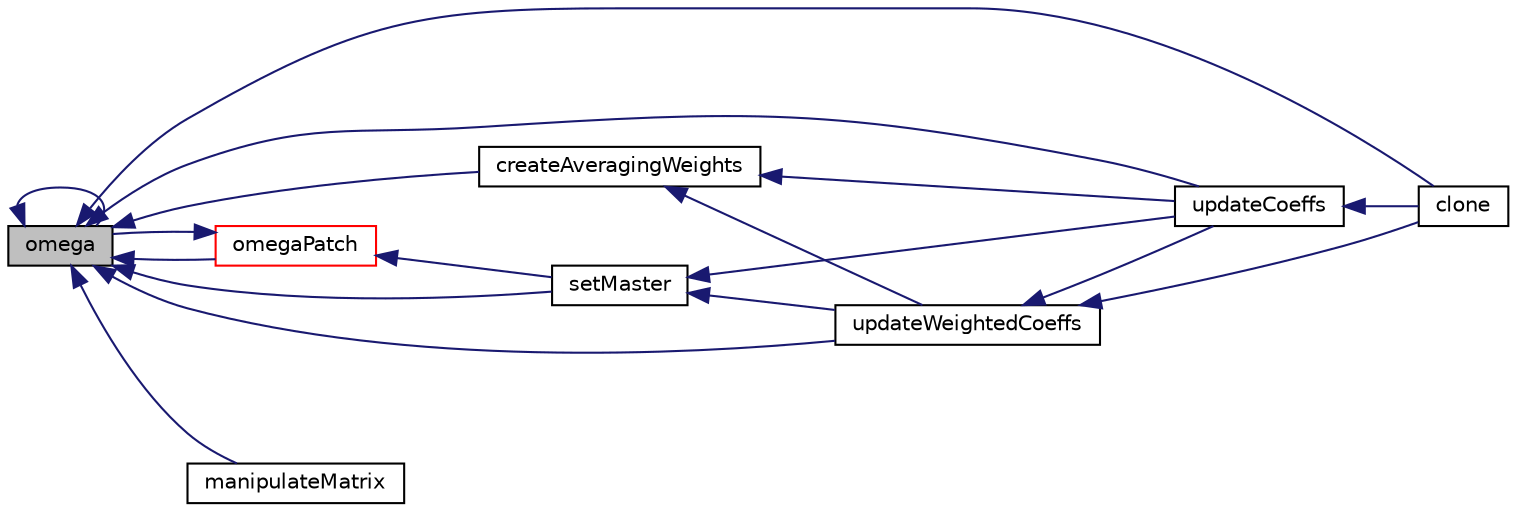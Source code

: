 digraph "omega"
{
  bgcolor="transparent";
  edge [fontname="Helvetica",fontsize="10",labelfontname="Helvetica",labelfontsize="10"];
  node [fontname="Helvetica",fontsize="10",shape=record];
  rankdir="LR";
  Node1807 [label="omega",height=0.2,width=0.4,color="black", fillcolor="grey75", style="filled", fontcolor="black"];
  Node1807 -> Node1808 [dir="back",color="midnightblue",fontsize="10",style="solid",fontname="Helvetica"];
  Node1808 [label="clone",height=0.2,width=0.4,color="black",URL="$a32181.html#a617bc55e78cf53196df9217431e5aa96",tooltip="Construct and return a clone setting internal field reference. "];
  Node1807 -> Node1809 [dir="back",color="midnightblue",fontsize="10",style="solid",fontname="Helvetica"];
  Node1809 [label="createAveragingWeights",height=0.2,width=0.4,color="black",URL="$a32181.html#a7e3f26a2eb2d1d475fca3c80c5fa26f0",tooltip="Create the averaging weights for cells which are bounded by. "];
  Node1809 -> Node1810 [dir="back",color="midnightblue",fontsize="10",style="solid",fontname="Helvetica"];
  Node1810 [label="updateCoeffs",height=0.2,width=0.4,color="black",URL="$a32181.html#a7e24eafac629d3733181cd942d4c902f",tooltip="Update the coefficients associated with the patch field. "];
  Node1810 -> Node1808 [dir="back",color="midnightblue",fontsize="10",style="solid",fontname="Helvetica"];
  Node1809 -> Node1811 [dir="back",color="midnightblue",fontsize="10",style="solid",fontname="Helvetica"];
  Node1811 [label="updateWeightedCoeffs",height=0.2,width=0.4,color="black",URL="$a32181.html#abdb19742355ced144cd0033d4c5b1e35",tooltip="Update the coefficients associated with the patch field. "];
  Node1811 -> Node1810 [dir="back",color="midnightblue",fontsize="10",style="solid",fontname="Helvetica"];
  Node1811 -> Node1808 [dir="back",color="midnightblue",fontsize="10",style="solid",fontname="Helvetica"];
  Node1807 -> Node1812 [dir="back",color="midnightblue",fontsize="10",style="solid",fontname="Helvetica"];
  Node1812 [label="manipulateMatrix",height=0.2,width=0.4,color="black",URL="$a32181.html#a45d1c9e9ccd460392d93923472aac76c",tooltip="Manipulate matrix with given weights. "];
  Node1807 -> Node1807 [dir="back",color="midnightblue",fontsize="10",style="solid",fontname="Helvetica"];
  Node1807 -> Node1813 [dir="back",color="midnightblue",fontsize="10",style="solid",fontname="Helvetica"];
  Node1813 [label="omegaPatch",height=0.2,width=0.4,color="red",URL="$a32181.html#adc76179cbe786f9a2eb4941ec39baf9f",tooltip="Helper function to return non-const access to an omega patch. "];
  Node1813 -> Node1807 [dir="back",color="midnightblue",fontsize="10",style="solid",fontname="Helvetica"];
  Node1813 -> Node1816 [dir="back",color="midnightblue",fontsize="10",style="solid",fontname="Helvetica"];
  Node1816 [label="setMaster",height=0.2,width=0.4,color="black",URL="$a32181.html#af62f4355fcee4da87dbdf3b365d3d73a",tooltip="Set the master patch - master is responsible for updating all. "];
  Node1816 -> Node1810 [dir="back",color="midnightblue",fontsize="10",style="solid",fontname="Helvetica"];
  Node1816 -> Node1811 [dir="back",color="midnightblue",fontsize="10",style="solid",fontname="Helvetica"];
  Node1807 -> Node1816 [dir="back",color="midnightblue",fontsize="10",style="solid",fontname="Helvetica"];
  Node1807 -> Node1810 [dir="back",color="midnightblue",fontsize="10",style="solid",fontname="Helvetica"];
  Node1807 -> Node1811 [dir="back",color="midnightblue",fontsize="10",style="solid",fontname="Helvetica"];
}
